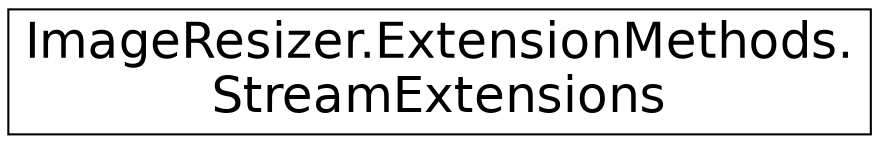 digraph "Graphical Class Hierarchy"
{
  edge [fontname="Helvetica",fontsize="24",labelfontname="Helvetica",labelfontsize="24"];
  node [fontname="Helvetica",fontsize="24",shape=record];
  rankdir="LR";
  Node1 [label="ImageResizer.ExtensionMethods.\lStreamExtensions",height=0.2,width=0.4,color="black", fillcolor="white", style="filled",URL="$class_image_resizer_1_1_extension_methods_1_1_stream_extensions.html",tooltip="Provides extension methods for copying streams "];
}
